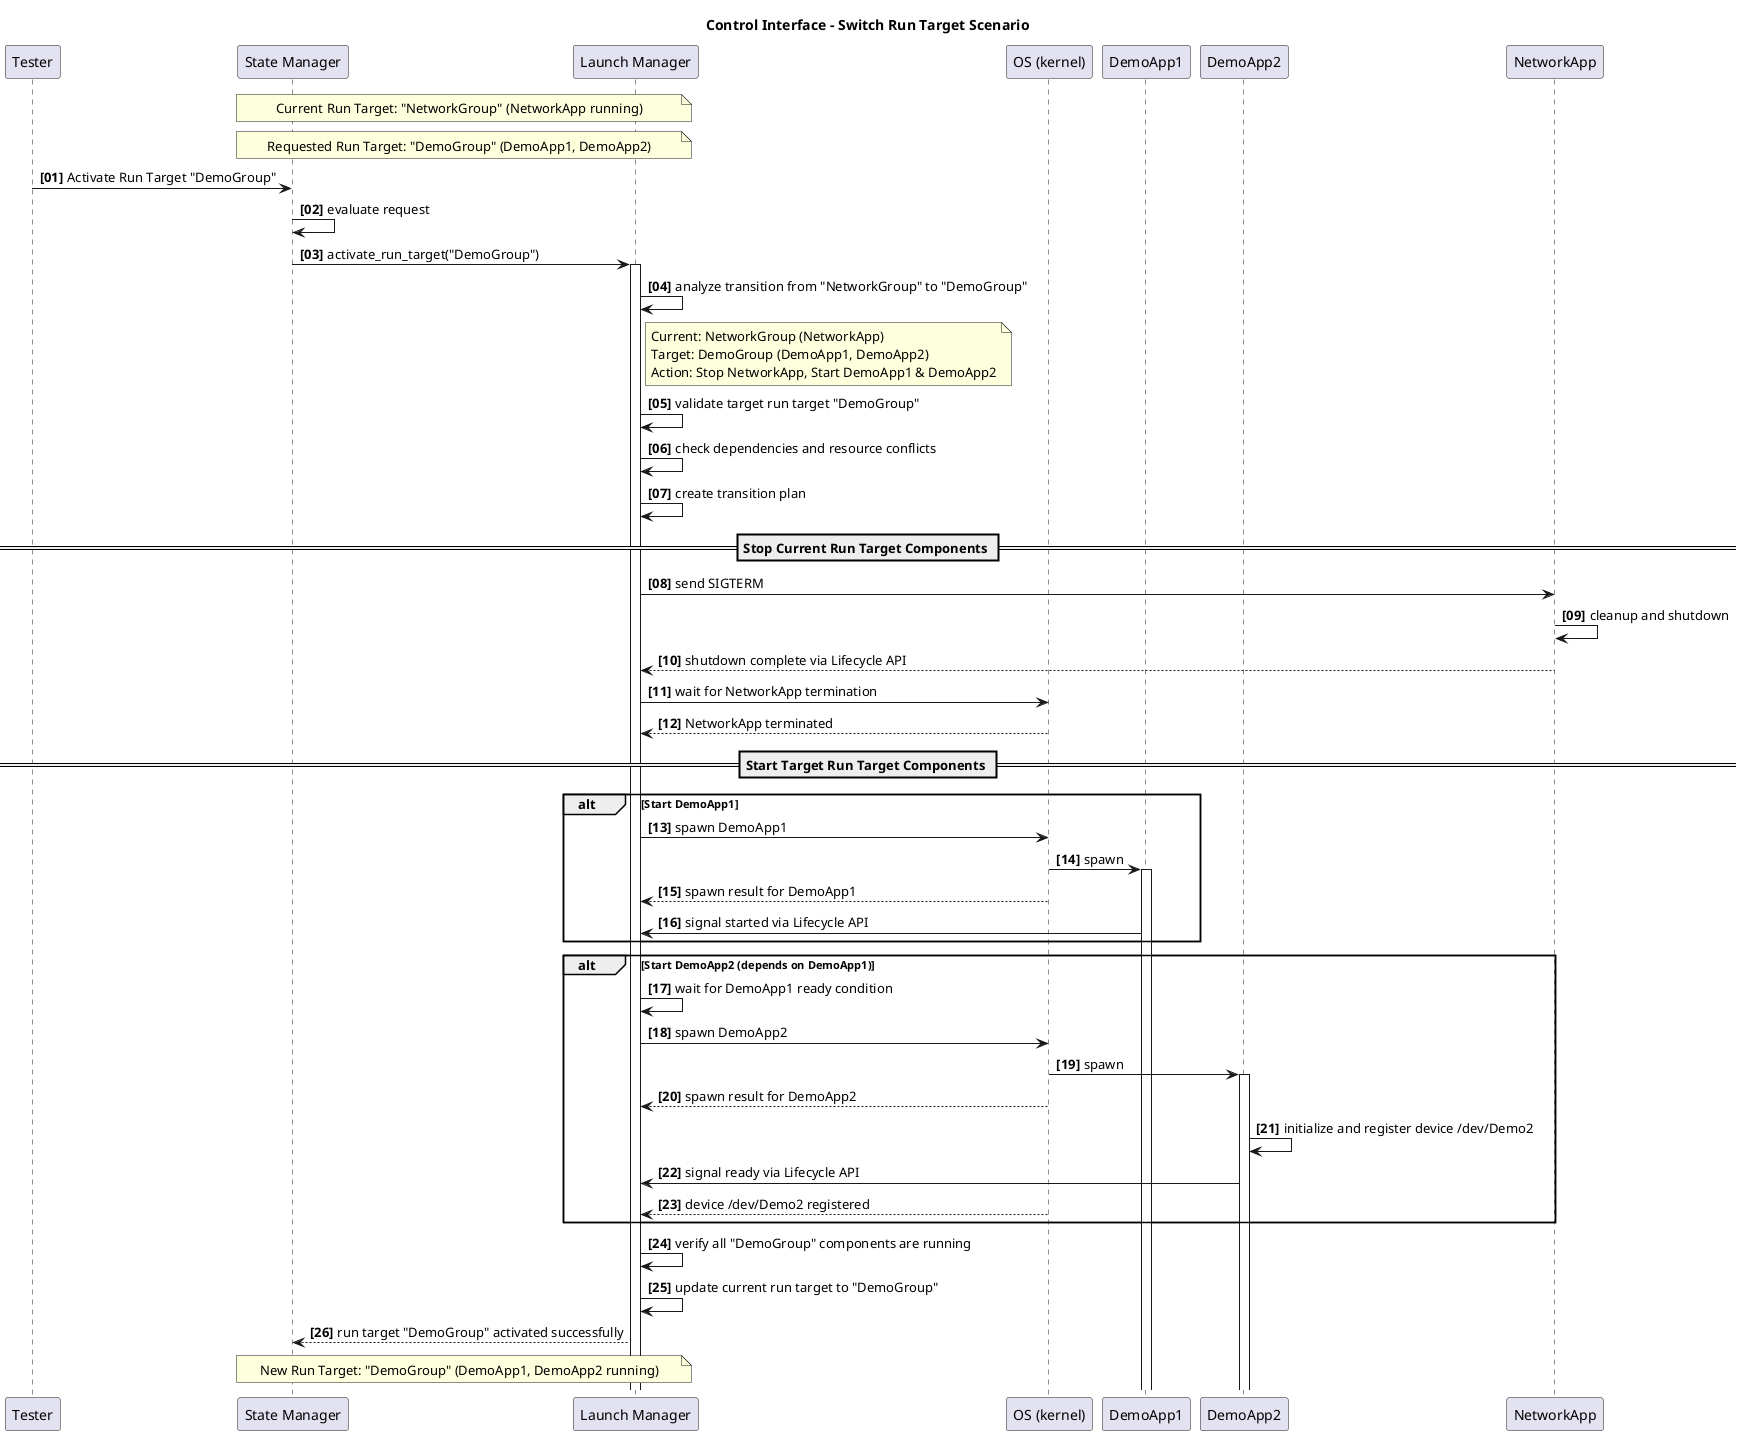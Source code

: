 @startuml
title Control Interface - Switch Run Target Scenario

autonumber "<b>[00]"

participant "Tester" as Tester
participant "State Manager" as SM
participant "Launch Manager" as LM
participant "OS (kernel)" as kernel
participant "DemoApp1" as DemoApp1
participant "DemoApp2" as DemoApp2
participant "NetworkApp" as NetworkApp

note over SM, LM: Current Run Target: "NetworkGroup" (NetworkApp running)
note over SM, LM: Requested Run Target: "DemoGroup" (DemoApp1, DemoApp2)

Tester -> SM: Activate Run Target "DemoGroup"
SM -> SM: evaluate request
SM -> LM: activate_run_target("DemoGroup")
activate LM

LM -> LM: analyze transition from "NetworkGroup" to "DemoGroup"
note right of LM: Current: NetworkGroup (NetworkApp)\nTarget: DemoGroup (DemoApp1, DemoApp2)\nAction: Stop NetworkApp, Start DemoApp1 & DemoApp2

LM -> LM: validate target run target "DemoGroup"
LM -> LM: check dependencies and resource conflicts
LM -> LM: create transition plan

== Stop Current Run Target Components ==
LM -> NetworkApp: send SIGTERM
NetworkApp -> NetworkApp: cleanup and shutdown
NetworkApp --> LM: shutdown complete via Lifecycle API
LM -> kernel: wait for NetworkApp termination
kernel --> LM: NetworkApp terminated

== Start Target Run Target Components ==
alt Start DemoApp1
    LM -> kernel: spawn DemoApp1
    kernel -> DemoApp1: spawn
    activate DemoApp1
    kernel --> LM: spawn result for DemoApp1
    DemoApp1 -> LM: signal started via Lifecycle API
end

alt Start DemoApp2 (depends on DemoApp1)
    LM -> LM: wait for DemoApp1 ready condition
    LM -> kernel: spawn DemoApp2
    kernel -> DemoApp2: spawn
    activate DemoApp2
    kernel --> LM: spawn result for DemoApp2
    
    DemoApp2 -> DemoApp2: initialize and register device /dev/Demo2
    DemoApp2 -> LM: signal ready via Lifecycle API
    kernel --> LM: device /dev/Demo2 registered
end

LM -> LM: verify all "DemoGroup" components are running
LM -> LM: update current run target to "DemoGroup"
LM --> SM: run target "DemoGroup" activated successfully

note over SM, LM: New Run Target: "DemoGroup" (DemoApp1, DemoApp2 running)

@enduml
